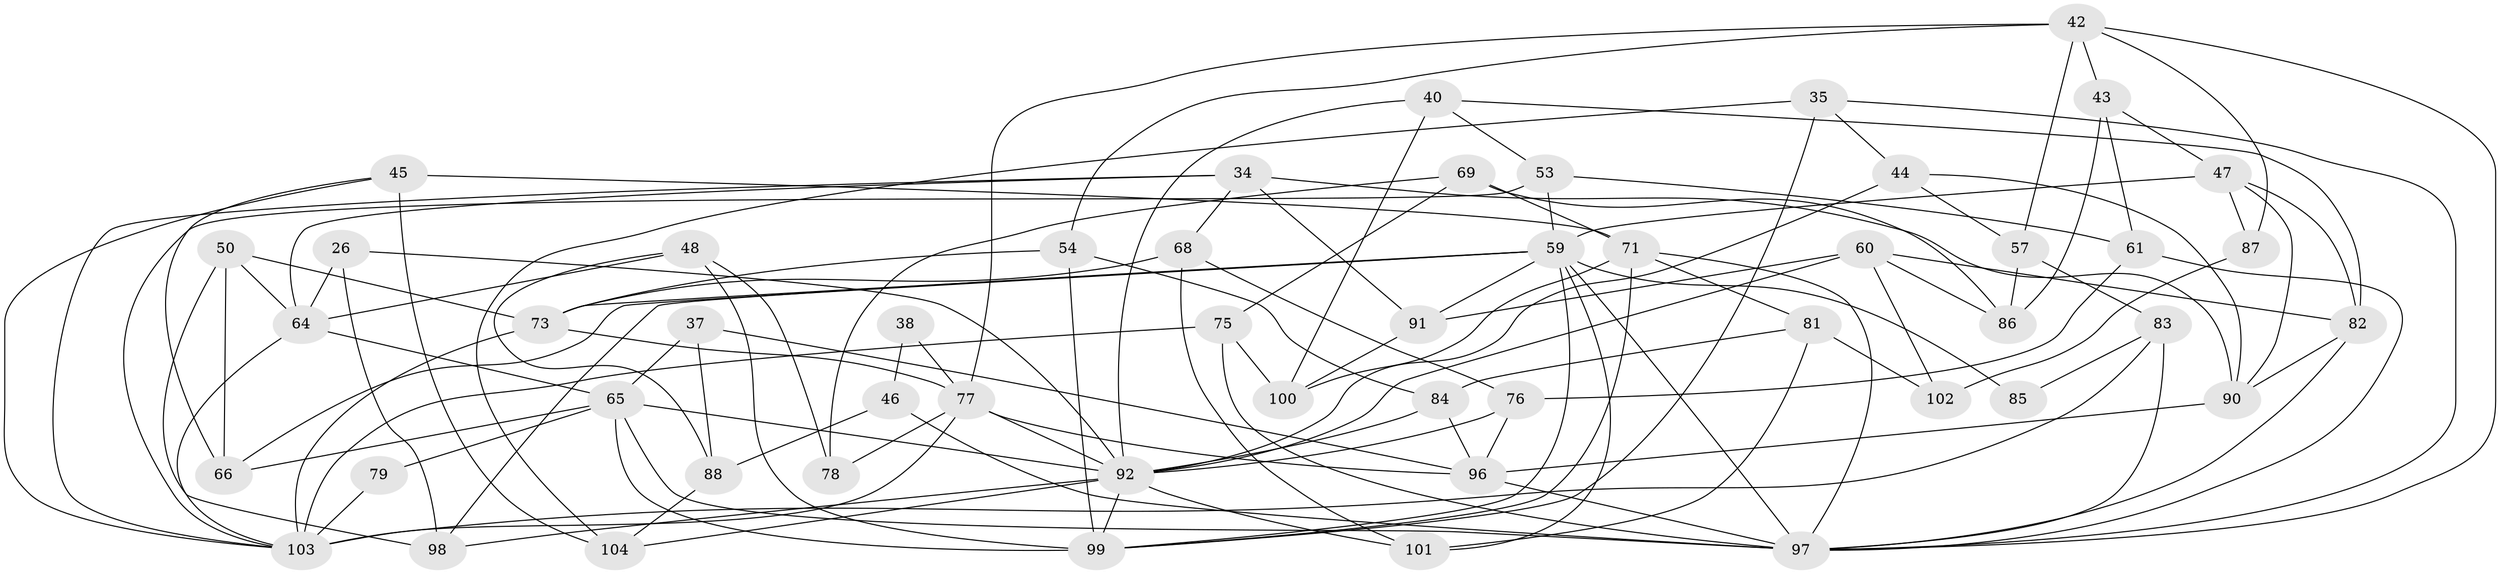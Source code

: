 // original degree distribution, {4: 1.0}
// Generated by graph-tools (version 1.1) at 2025/57/03/09/25 04:57:05]
// undirected, 52 vertices, 123 edges
graph export_dot {
graph [start="1"]
  node [color=gray90,style=filled];
  26;
  34 [super="+30"];
  35;
  37;
  38;
  40;
  42 [super="+33"];
  43;
  44;
  45 [super="+20"];
  46 [super="+27"];
  47 [super="+19"];
  48 [super="+24"];
  50;
  53;
  54;
  57;
  59 [super="+41+56+52"];
  60 [super="+1"];
  61;
  64 [super="+4+29"];
  65 [super="+16+62"];
  66;
  68 [super="+28"];
  69;
  71 [super="+49"];
  73 [super="+70+25"];
  75;
  76;
  77 [super="+31"];
  78;
  79;
  81;
  82 [super="+51"];
  83;
  84;
  85;
  86;
  87;
  88;
  90 [super="+67"];
  91;
  92 [super="+18+63+89+72"];
  96 [super="+80"];
  97 [super="+10+39+93+95"];
  98 [super="+6"];
  99 [super="+14+58"];
  100;
  101 [super="+94"];
  102;
  103 [super="+36"];
  104 [super="+17"];
  26 -- 98 [weight=2];
  26 -- 64;
  26 -- 92;
  34 -- 91;
  34 -- 90 [weight=2];
  34 -- 103;
  34 -- 64;
  34 -- 68;
  35 -- 44;
  35 -- 104;
  35 -- 99;
  35 -- 97;
  37 -- 88;
  37 -- 65 [weight=2];
  37 -- 96;
  38 -- 46 [weight=2];
  38 -- 77 [weight=2];
  40 -- 100;
  40 -- 53;
  40 -- 82;
  40 -- 92;
  42 -- 57;
  42 -- 43;
  42 -- 97;
  42 -- 77;
  42 -- 54;
  42 -- 87;
  43 -- 86;
  43 -- 61;
  43 -- 47;
  44 -- 57;
  44 -- 92;
  44 -- 90;
  45 -- 103;
  45 -- 104 [weight=2];
  45 -- 66;
  45 -- 71 [weight=2];
  46 -- 88;
  46 -- 97 [weight=3];
  47 -- 87 [weight=2];
  47 -- 59;
  47 -- 82;
  47 -- 90;
  48 -- 78 [weight=2];
  48 -- 99;
  48 -- 88;
  48 -- 64 [weight=2];
  50 -- 64;
  50 -- 66;
  50 -- 98;
  50 -- 73;
  53 -- 61;
  53 -- 59;
  53 -- 103;
  54 -- 73;
  54 -- 84;
  54 -- 99;
  57 -- 86;
  57 -- 83;
  59 -- 73;
  59 -- 98;
  59 -- 99 [weight=2];
  59 -- 97;
  59 -- 101 [weight=2];
  59 -- 85 [weight=3];
  59 -- 66;
  59 -- 91;
  60 -- 91;
  60 -- 102 [weight=2];
  60 -- 86;
  60 -- 92;
  60 -- 82;
  61 -- 76;
  61 -- 97;
  64 -- 65 [weight=2];
  64 -- 103;
  65 -- 66;
  65 -- 99 [weight=3];
  65 -- 79 [weight=2];
  65 -- 92 [weight=3];
  65 -- 97;
  68 -- 73 [weight=2];
  68 -- 76;
  68 -- 101 [weight=2];
  69 -- 75;
  69 -- 86;
  69 -- 78;
  69 -- 71;
  71 -- 81;
  71 -- 97 [weight=2];
  71 -- 99;
  71 -- 100;
  73 -- 77 [weight=2];
  73 -- 103;
  75 -- 100;
  75 -- 97;
  75 -- 103;
  76 -- 96;
  76 -- 92;
  77 -- 96 [weight=2];
  77 -- 78;
  77 -- 103;
  77 -- 92;
  79 -- 103 [weight=2];
  81 -- 101;
  81 -- 102;
  81 -- 84;
  82 -- 90;
  82 -- 97 [weight=2];
  83 -- 85;
  83 -- 97;
  83 -- 103;
  84 -- 96;
  84 -- 92;
  87 -- 102;
  88 -- 104;
  90 -- 96;
  91 -- 100;
  92 -- 99;
  92 -- 104 [weight=2];
  92 -- 98 [weight=2];
  92 -- 101;
  96 -- 97 [weight=2];
}
